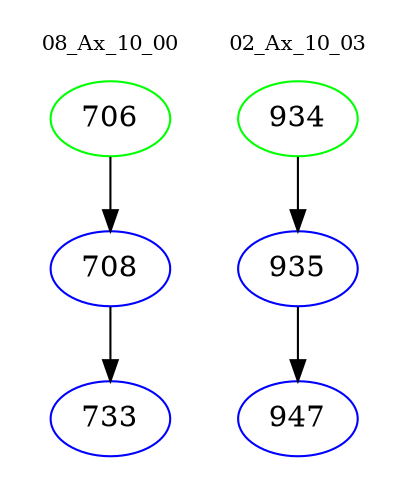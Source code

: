 digraph{
subgraph cluster_0 {
color = white
label = "08_Ax_10_00";
fontsize=10;
T0_706 [label="706", color="green"]
T0_706 -> T0_708 [color="black"]
T0_708 [label="708", color="blue"]
T0_708 -> T0_733 [color="black"]
T0_733 [label="733", color="blue"]
}
subgraph cluster_1 {
color = white
label = "02_Ax_10_03";
fontsize=10;
T1_934 [label="934", color="green"]
T1_934 -> T1_935 [color="black"]
T1_935 [label="935", color="blue"]
T1_935 -> T1_947 [color="black"]
T1_947 [label="947", color="blue"]
}
}
